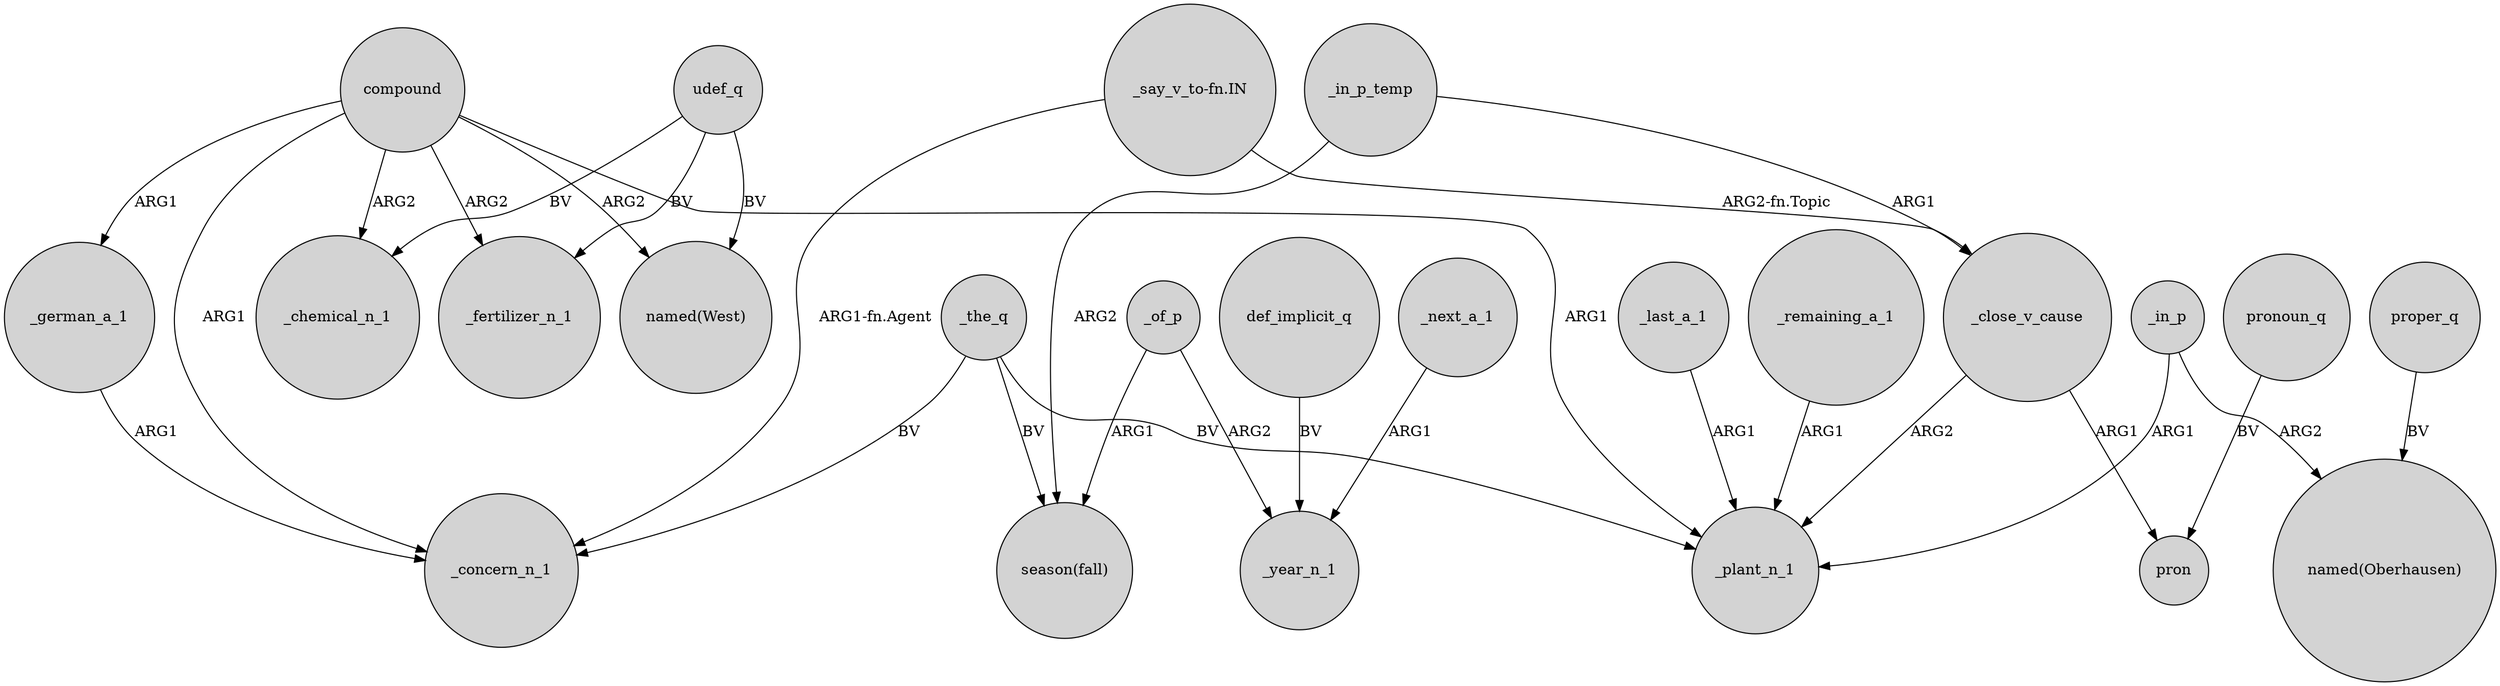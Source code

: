 digraph {
	node [shape=circle style=filled]
	"_say_v_to-fn.IN" -> _close_v_cause [label="ARG2-fn.Topic"]
	compound -> "named(West)" [label=ARG2]
	udef_q -> _fertilizer_n_1 [label=BV]
	_in_p -> "named(Oberhausen)" [label=ARG2]
	def_implicit_q -> _year_n_1 [label=BV]
	_the_q -> _plant_n_1 [label=BV]
	_of_p -> _year_n_1 [label=ARG2]
	_in_p_temp -> _close_v_cause [label=ARG1]
	_close_v_cause -> _plant_n_1 [label=ARG2]
	"_say_v_to-fn.IN" -> _concern_n_1 [label="ARG1-fn.Agent"]
	compound -> _plant_n_1 [label=ARG1]
	compound -> _chemical_n_1 [label=ARG2]
	_the_q -> _concern_n_1 [label=BV]
	pronoun_q -> pron [label=BV]
	_in_p -> _plant_n_1 [label=ARG1]
	_of_p -> "season(fall)" [label=ARG1]
	_close_v_cause -> pron [label=ARG1]
	_german_a_1 -> _concern_n_1 [label=ARG1]
	compound -> _fertilizer_n_1 [label=ARG2]
	_next_a_1 -> _year_n_1 [label=ARG1]
	udef_q -> "named(West)" [label=BV]
	_remaining_a_1 -> _plant_n_1 [label=ARG1]
	_the_q -> "season(fall)" [label=BV]
	udef_q -> _chemical_n_1 [label=BV]
	proper_q -> "named(Oberhausen)" [label=BV]
	_last_a_1 -> _plant_n_1 [label=ARG1]
	compound -> _concern_n_1 [label=ARG1]
	_in_p_temp -> "season(fall)" [label=ARG2]
	compound -> _german_a_1 [label=ARG1]
}
